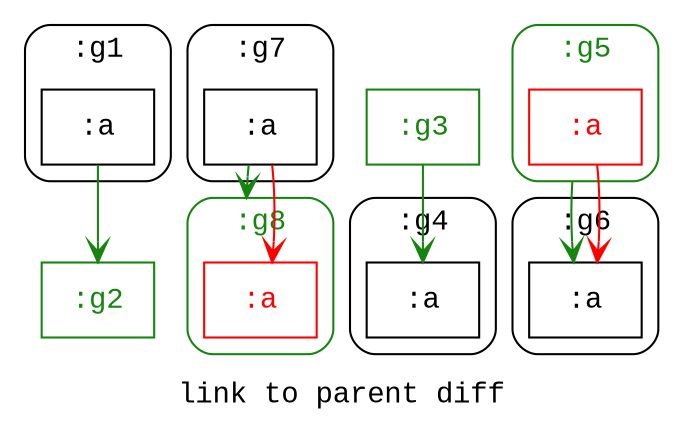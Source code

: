 digraph D {
    tooltip="link to parent diff";
    label="link to parent diff";
    bgcolor="#ffffff";
    fontcolor="#000000";
    fontname="Courier New";
    compound=true;
    
    subgraph cluster_node1 { /* :g1 */
        label=":g1";
        style="rounded";
        fontname="Courier New";
        color="#000000";
        fontcolor="#000000";
        tooltip=":g1";
        
        node2 [color="#000000",fontcolor="#000000",fontname="Courier New",shape="rectangle",tooltip=":g1:a",label=":a"]
    }
    
    subgraph cluster_node11 { /* :g7 */
        label=":g7";
        style="rounded";
        fontname="Courier New";
        color="#000000";
        fontcolor="#000000";
        tooltip=":g7";
        
        node12 [color="#000000",fontcolor="#000000",fontname="Courier New",shape="rectangle",tooltip=":g7:a",label=":a"]
    }
    
    subgraph cluster_node13 { /* :g8 */
        label=":g8";
        style="rounded";
        fontname="Courier New";
        color="#158510";
        fontcolor="#158510";
        tooltip=":g8";
        
        node14 [color="#ff0000",fontcolor="#ff0000",fontname="Courier New",shape="rectangle",tooltip=":g8:a",label=":a"]
    }
    
    node3 [color="#158510",fontcolor="#158510",fontname="Courier New",shape="rectangle",tooltip=":g2",label=":g2"]
    
    node4 [color="#158510",fontcolor="#158510",fontname="Courier New",shape="rectangle",tooltip=":g3",label=":g3"]
    
    subgraph cluster_node5 { /* :g4 */
        label=":g4";
        style="rounded";
        fontname="Courier New";
        color="#000000";
        fontcolor="#000000";
        tooltip=":g4";
        
        node6 [color="#000000",fontcolor="#000000",fontname="Courier New",shape="rectangle",tooltip=":g4:a",label=":a"]
    }
    
    subgraph cluster_node7 { /* :g5 */
        label=":g5";
        style="rounded";
        fontname="Courier New";
        color="#158510";
        fontcolor="#158510";
        tooltip=":g5";
        
        node8 [color="#ff0000",fontcolor="#ff0000",fontname="Courier New",shape="rectangle",tooltip=":g5:a",label=":a"]
    }
    
    subgraph cluster_node9 { /* :g6 */
        label=":g6";
        style="rounded";
        fontname="Courier New";
        color="#000000";
        fontcolor="#000000";
        tooltip=":g6";
        
        node10 [color="#000000",fontcolor="#000000",fontname="Courier New",shape="rectangle",tooltip=":g6:a",label=":a"]
    }
    
    node12 -> node14 [arrowhead="vee",color="#158510",lhead="cluster_node13",tooltip=":g7:a\n   ->\n:g8",]
    node12 -> node14 [arrowhead="vee",color="#ff0000",tooltip=":g7:a\n   ->\n:g8:a",]
    node2 -> node3 [arrowhead="vee",color="#158510",tooltip=":g1:a\n   ->\n:g2",]
    node4 -> node6 [arrowhead="vee",color="#158510",tooltip=":g3\n   ->\n:g4:a",]
    node8 -> node10 [arrowhead="vee",color="#158510",ltail="cluster_node7",tooltip=":g5\n   ->\n:g6:a",]
    node8 -> node10 [arrowhead="vee",color="#ff0000",tooltip=":g5:a\n   ->\n:g6:a",]
}
